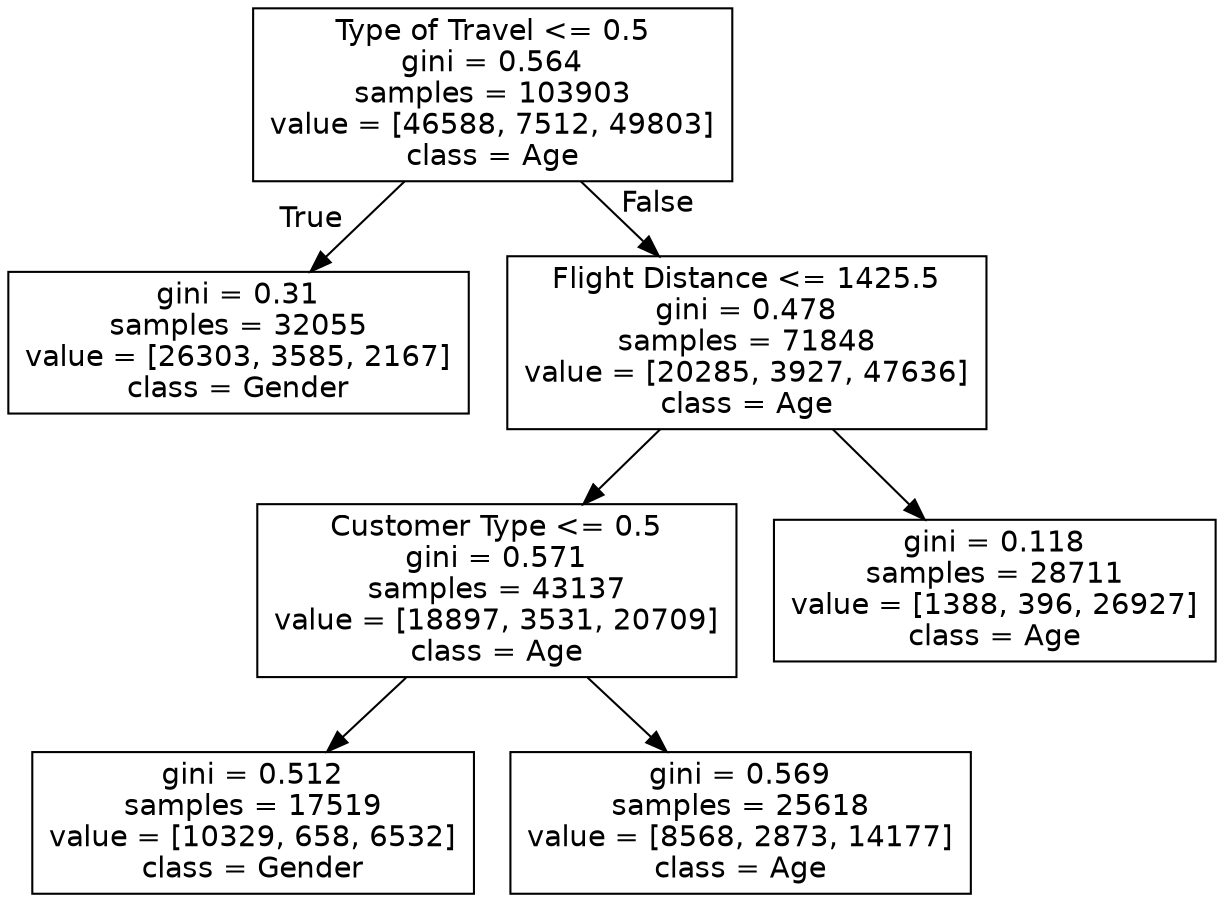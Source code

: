 digraph Tree {
node [shape=box, fontname="helvetica"] ;
edge [fontname="helvetica"] ;
0 [label="Type of Travel <= 0.5\ngini = 0.564\nsamples = 103903\nvalue = [46588, 7512, 49803]\nclass = Age"] ;
1 [label="gini = 0.31\nsamples = 32055\nvalue = [26303, 3585, 2167]\nclass = Gender"] ;
0 -> 1 [labeldistance=2.5, labelangle=45, headlabel="True"] ;
2 [label="Flight Distance <= 1425.5\ngini = 0.478\nsamples = 71848\nvalue = [20285, 3927, 47636]\nclass = Age"] ;
0 -> 2 [labeldistance=2.5, labelangle=-45, headlabel="False"] ;
3 [label="Customer Type <= 0.5\ngini = 0.571\nsamples = 43137\nvalue = [18897, 3531, 20709]\nclass = Age"] ;
2 -> 3 ;
4 [label="gini = 0.512\nsamples = 17519\nvalue = [10329, 658, 6532]\nclass = Gender"] ;
3 -> 4 ;
5 [label="gini = 0.569\nsamples = 25618\nvalue = [8568, 2873, 14177]\nclass = Age"] ;
3 -> 5 ;
6 [label="gini = 0.118\nsamples = 28711\nvalue = [1388, 396, 26927]\nclass = Age"] ;
2 -> 6 ;
}